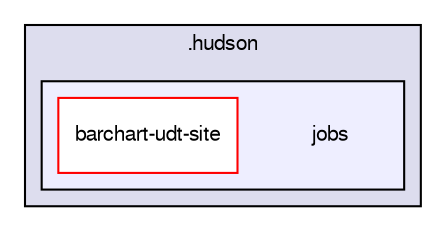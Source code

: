 digraph G {
  bgcolor=transparent;
  compound=true
  node [ fontsize="10", fontname="FreeSans"];
  edge [ labelfontsize="10", labelfontname="FreeSans"];
  subgraph clusterdir_133556e3c2eb87e6211266371be10410 {
    graph [ bgcolor="#ddddee", pencolor="black", label=".hudson" fontname="FreeSans", fontsize="10", URL="dir_133556e3c2eb87e6211266371be10410.html"]
  subgraph clusterdir_4deb7c47877cdf5f83ed0c53879a895e {
    graph [ bgcolor="#eeeeff", pencolor="black", label="" URL="dir_4deb7c47877cdf5f83ed0c53879a895e.html"];
    dir_4deb7c47877cdf5f83ed0c53879a895e [shape=plaintext label="jobs"];
    dir_219332e415eec1644196d61dc5c7c1d1 [shape=box label="barchart-udt-site" color="red" fillcolor="white" style="filled" URL="dir_219332e415eec1644196d61dc5c7c1d1.html"];
  }
  }
}
